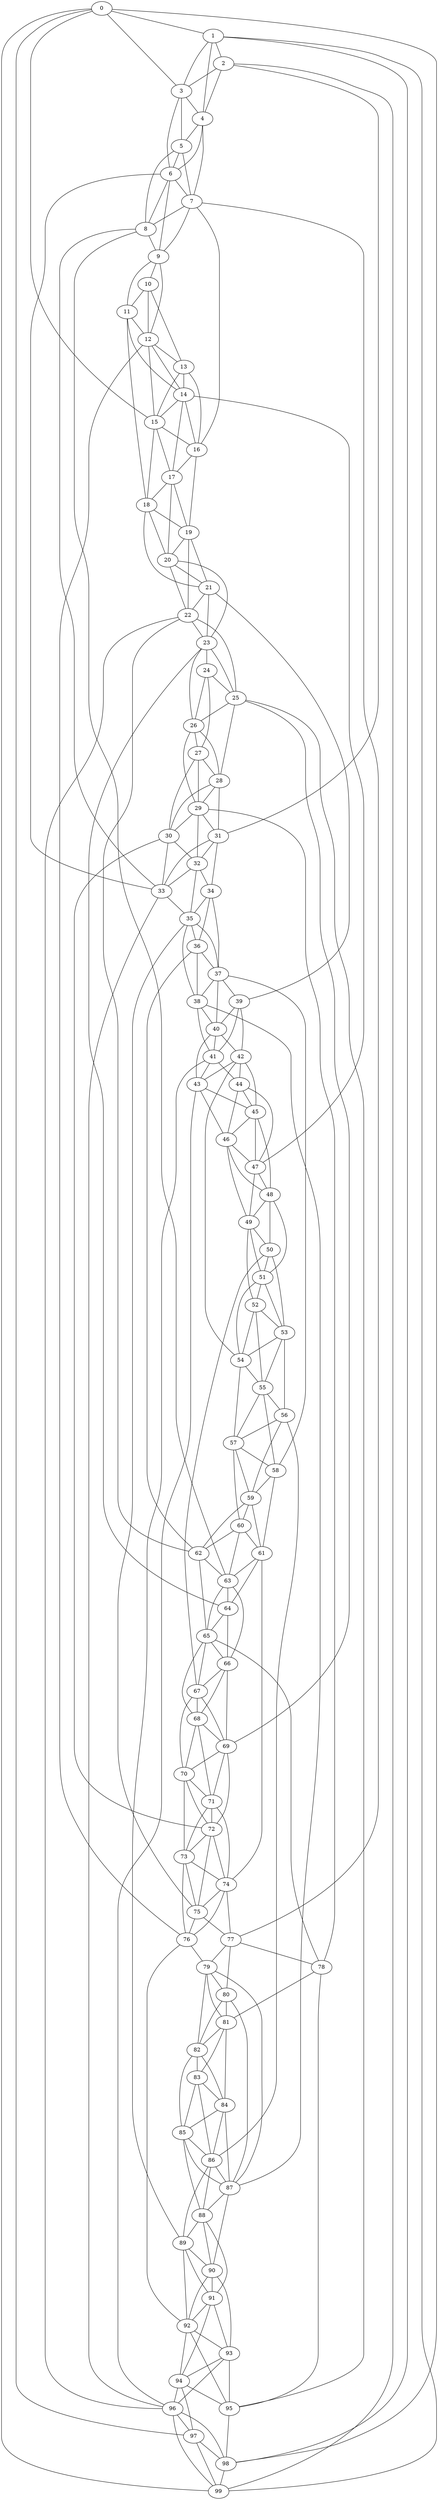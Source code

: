 strict graph "watts_strogatz_graph(100,6,0.1)" {
0;
1;
2;
3;
4;
5;
6;
7;
8;
9;
10;
11;
12;
13;
14;
15;
16;
17;
18;
19;
20;
21;
22;
23;
24;
25;
26;
27;
28;
29;
30;
31;
32;
33;
34;
35;
36;
37;
38;
39;
40;
41;
42;
43;
44;
45;
46;
47;
48;
49;
50;
51;
52;
53;
54;
55;
56;
57;
58;
59;
60;
61;
62;
63;
64;
65;
66;
67;
68;
69;
70;
71;
72;
73;
74;
75;
76;
77;
78;
79;
80;
81;
82;
83;
84;
85;
86;
87;
88;
89;
90;
91;
92;
93;
94;
95;
96;
97;
98;
99;
0 -- 1  [is_available=True, prob="1.0"];
0 -- 3  [is_available=True, prob="0.853944926882"];
0 -- 97  [is_available=True, prob="0.440498043061"];
0 -- 98  [is_available=True, prob="0.281942232289"];
0 -- 15  [is_available=True, prob="1.0"];
0 -- 99  [is_available=True, prob="0.893796676298"];
1 -- 2  [is_available=True, prob="0.0298680660021"];
1 -- 99  [is_available=True, prob="0.125191771333"];
1 -- 4  [is_available=True, prob="0.386952356334"];
1 -- 98  [is_available=True, prob="1.0"];
1 -- 3  [is_available=True, prob="1.0"];
2 -- 3  [is_available=True, prob="1.0"];
2 -- 4  [is_available=True, prob="1.0"];
2 -- 99  [is_available=True, prob="0.565817471497"];
2 -- 31  [is_available=True, prob="0.873421406837"];
3 -- 4  [is_available=True, prob="0.529250070528"];
3 -- 5  [is_available=True, prob="0.577806635548"];
3 -- 6  [is_available=True, prob="0.340727498196"];
4 -- 5  [is_available=True, prob="0.940620929065"];
4 -- 6  [is_available=True, prob="0.965499908324"];
4 -- 7  [is_available=True, prob="0.194906021534"];
5 -- 6  [is_available=True, prob="0.970506024848"];
5 -- 7  [is_available=True, prob="1.0"];
5 -- 8  [is_available=True, prob="0.811092230072"];
6 -- 33  [is_available=True, prob="0.642038855596"];
6 -- 7  [is_available=True, prob="1.0"];
6 -- 8  [is_available=True, prob="0.130946668858"];
6 -- 9  [is_available=True, prob="0.730143183277"];
7 -- 8  [is_available=True, prob="0.653959262382"];
7 -- 9  [is_available=True, prob="1.0"];
7 -- 77  [is_available=True, prob="0.508424183859"];
7 -- 16  [is_available=True, prob="1.0"];
8 -- 33  [is_available=True, prob="0.0452326441114"];
8 -- 9  [is_available=True, prob="0.575003900179"];
8 -- 63  [is_available=True, prob="0.399196564365"];
9 -- 10  [is_available=True, prob="1.0"];
9 -- 11  [is_available=True, prob="0.568363219626"];
9 -- 12  [is_available=True, prob="1.0"];
10 -- 11  [is_available=True, prob="1.0"];
10 -- 12  [is_available=True, prob="0.396058797973"];
10 -- 13  [is_available=True, prob="0.668286834037"];
11 -- 12  [is_available=True, prob="0.178699437972"];
11 -- 14  [is_available=True, prob="0.594991983613"];
11 -- 18  [is_available=True, prob="0.924805604348"];
12 -- 76  [is_available=True, prob="0.826167952226"];
12 -- 13  [is_available=True, prob="0.0280831816967"];
12 -- 14  [is_available=True, prob="0.551032542525"];
12 -- 15  [is_available=True, prob="1.0"];
13 -- 14  [is_available=True, prob="0.493744291482"];
13 -- 15  [is_available=True, prob="0.655690666521"];
13 -- 16  [is_available=True, prob="0.790849458583"];
14 -- 15  [is_available=True, prob="1.0"];
14 -- 16  [is_available=True, prob="0.441479406266"];
14 -- 17  [is_available=True, prob="0.297887953573"];
14 -- 47  [is_available=True, prob="0.826644852848"];
15 -- 16  [is_available=True, prob="1.0"];
15 -- 17  [is_available=True, prob="1.0"];
15 -- 18  [is_available=True, prob="1.0"];
16 -- 17  [is_available=True, prob="1.0"];
16 -- 19  [is_available=True, prob="0.702788592184"];
17 -- 18  [is_available=True, prob="0.0903925888847"];
17 -- 19  [is_available=True, prob="0.135959003485"];
17 -- 20  [is_available=True, prob="1.0"];
18 -- 19  [is_available=True, prob="0.49337131567"];
18 -- 20  [is_available=True, prob="0.378779745948"];
18 -- 21  [is_available=True, prob="1.0"];
19 -- 20  [is_available=True, prob="1.0"];
19 -- 21  [is_available=True, prob="1.0"];
19 -- 22  [is_available=True, prob="1.0"];
20 -- 21  [is_available=True, prob="0.124544710556"];
20 -- 22  [is_available=True, prob="0.638668408204"];
20 -- 23  [is_available=True, prob="0.28339018985"];
21 -- 39  [is_available=True, prob="0.217461442194"];
21 -- 22  [is_available=True, prob="0.788428533047"];
21 -- 23  [is_available=True, prob="1.0"];
22 -- 96  [is_available=True, prob="0.542325611156"];
22 -- 23  [is_available=True, prob="0.789023801282"];
22 -- 25  [is_available=True, prob="0.503187559641"];
22 -- 62  [is_available=True, prob="0.126959130616"];
23 -- 64  [is_available=True, prob="0.504056950527"];
23 -- 24  [is_available=True, prob="0.391802866549"];
23 -- 25  [is_available=True, prob="1.0"];
23 -- 26  [is_available=True, prob="1.0"];
24 -- 25  [is_available=True, prob="1.0"];
24 -- 26  [is_available=True, prob="0.665956271712"];
24 -- 27  [is_available=True, prob="1.0"];
25 -- 69  [is_available=True, prob="1.0"];
25 -- 26  [is_available=True, prob="0.0563058277635"];
25 -- 28  [is_available=True, prob="0.25580043367"];
25 -- 95  [is_available=True, prob="0.6365490938"];
26 -- 27  [is_available=True, prob="1.0"];
26 -- 28  [is_available=True, prob="0.700831549448"];
26 -- 29  [is_available=True, prob="1.0"];
27 -- 28  [is_available=True, prob="1.0"];
27 -- 29  [is_available=True, prob="0.326588877198"];
27 -- 30  [is_available=True, prob="1.0"];
28 -- 29  [is_available=True, prob="0.341598144298"];
28 -- 30  [is_available=True, prob="1.0"];
28 -- 31  [is_available=True, prob="0.507914626494"];
29 -- 32  [is_available=True, prob="0.4933855352"];
29 -- 78  [is_available=True, prob="0.960392551592"];
29 -- 30  [is_available=True, prob="0.867363523111"];
29 -- 31  [is_available=True, prob="0.425748477021"];
30 -- 32  [is_available=True, prob="0.839205717569"];
30 -- 33  [is_available=True, prob="1.0"];
30 -- 72  [is_available=True, prob="0.678720838507"];
31 -- 32  [is_available=True, prob="0.396144439991"];
31 -- 33  [is_available=True, prob="1.0"];
31 -- 34  [is_available=True, prob="0.947362010962"];
32 -- 33  [is_available=True, prob="0.680568186652"];
32 -- 34  [is_available=True, prob="0.213541215774"];
32 -- 35  [is_available=True, prob="1.0"];
33 -- 96  [is_available=True, prob="0.773370370353"];
33 -- 35  [is_available=True, prob="0.382146742614"];
34 -- 35  [is_available=True, prob="0.658842947594"];
34 -- 36  [is_available=True, prob="0.519065401477"];
34 -- 37  [is_available=True, prob="0.568834968198"];
35 -- 36  [is_available=True, prob="0.0906217439693"];
35 -- 37  [is_available=True, prob="0.766704468975"];
35 -- 38  [is_available=True, prob="0.175507384955"];
35 -- 75  [is_available=True, prob="1.0"];
36 -- 37  [is_available=True, prob="0.965852292426"];
36 -- 38  [is_available=True, prob="1.0"];
36 -- 62  [is_available=True, prob="0.709203331998"];
37 -- 38  [is_available=True, prob="0.85873972709"];
37 -- 39  [is_available=True, prob="0.0878024889562"];
37 -- 40  [is_available=True, prob="0.934484420499"];
37 -- 58  [is_available=True, prob="1.0"];
38 -- 40  [is_available=True, prob="0.798355806781"];
38 -- 41  [is_available=True, prob="1.0"];
38 -- 87  [is_available=True, prob="0.35427781364"];
39 -- 40  [is_available=True, prob="0.413964141065"];
39 -- 41  [is_available=True, prob="0.450631234949"];
39 -- 42  [is_available=True, prob="0.635447262466"];
40 -- 41  [is_available=True, prob="0.51286786905"];
40 -- 42  [is_available=True, prob="1.0"];
40 -- 43  [is_available=True, prob="0.0634958114812"];
41 -- 43  [is_available=True, prob="0.107914890146"];
41 -- 44  [is_available=True, prob="0.881659811274"];
41 -- 89  [is_available=True, prob="1.0"];
42 -- 43  [is_available=True, prob="1.0"];
42 -- 44  [is_available=True, prob="0.406066515563"];
42 -- 45  [is_available=True, prob="0.279400224262"];
42 -- 54  [is_available=True, prob="0.238185056716"];
43 -- 96  [is_available=True, prob="0.239463329531"];
43 -- 45  [is_available=True, prob="0.593883472757"];
43 -- 46  [is_available=True, prob="0.340736253752"];
44 -- 45  [is_available=True, prob="0.0904396029643"];
44 -- 46  [is_available=True, prob="0.815266064562"];
44 -- 47  [is_available=True, prob="0.362111365094"];
45 -- 46  [is_available=True, prob="0.833021916151"];
45 -- 47  [is_available=True, prob="0.32012062046"];
45 -- 48  [is_available=True, prob="0.150561346061"];
46 -- 47  [is_available=True, prob="0.795935177675"];
46 -- 48  [is_available=True, prob="1.0"];
46 -- 49  [is_available=True, prob="0.260858649202"];
47 -- 48  [is_available=True, prob="0.624686729449"];
47 -- 49  [is_available=True, prob="0.00645455954154"];
48 -- 49  [is_available=True, prob="0.122938710588"];
48 -- 50  [is_available=True, prob="0.418091143999"];
48 -- 51  [is_available=True, prob="0.91553633574"];
49 -- 50  [is_available=True, prob="0.860800458419"];
49 -- 51  [is_available=True, prob="0.665731029928"];
49 -- 52  [is_available=True, prob="1.0"];
50 -- 67  [is_available=True, prob="0.144722503404"];
50 -- 51  [is_available=True, prob="0.334315356095"];
50 -- 53  [is_available=True, prob="0.514579166362"];
51 -- 52  [is_available=True, prob="0.980511785632"];
51 -- 53  [is_available=True, prob="0.882068065325"];
51 -- 54  [is_available=True, prob="0.434507950274"];
52 -- 53  [is_available=True, prob="0.181254123039"];
52 -- 54  [is_available=True, prob="0.673069464166"];
52 -- 55  [is_available=True, prob="0.873533468426"];
53 -- 54  [is_available=True, prob="1.0"];
53 -- 55  [is_available=True, prob="0.938031058276"];
53 -- 56  [is_available=True, prob="0.185600125292"];
54 -- 55  [is_available=True, prob="1.0"];
54 -- 57  [is_available=True, prob="1.0"];
55 -- 56  [is_available=True, prob="0.892210353339"];
55 -- 57  [is_available=True, prob="0.706254812424"];
55 -- 58  [is_available=True, prob="1.0"];
56 -- 86  [is_available=True, prob="0.209871418937"];
56 -- 57  [is_available=True, prob="0.490905884835"];
56 -- 59  [is_available=True, prob="0.0181840174554"];
57 -- 58  [is_available=True, prob="0.955169000353"];
57 -- 59  [is_available=True, prob="1.0"];
57 -- 60  [is_available=True, prob="0.804521145445"];
58 -- 59  [is_available=True, prob="1.0"];
58 -- 61  [is_available=True, prob="0.222457625796"];
59 -- 60  [is_available=True, prob="0.938371914986"];
59 -- 61  [is_available=True, prob="1.0"];
59 -- 62  [is_available=True, prob="1.0"];
60 -- 61  [is_available=True, prob="0.713339544616"];
60 -- 62  [is_available=True, prob="1.0"];
60 -- 63  [is_available=True, prob="0.0091291870208"];
61 -- 64  [is_available=True, prob="0.0903882015276"];
61 -- 74  [is_available=True, prob="1.0"];
61 -- 63  [is_available=True, prob="0.696136943974"];
62 -- 65  [is_available=True, prob="1.0"];
62 -- 63  [is_available=True, prob="0.15255544387"];
63 -- 64  [is_available=True, prob="0.956314210006"];
63 -- 65  [is_available=True, prob="0.705349233238"];
63 -- 66  [is_available=True, prob="0.942475066985"];
64 -- 65  [is_available=True, prob="0.23549058705"];
64 -- 66  [is_available=True, prob="1.0"];
65 -- 66  [is_available=True, prob="0.408286892841"];
65 -- 67  [is_available=True, prob="0.665039884161"];
65 -- 68  [is_available=True, prob="0.915704818808"];
65 -- 78  [is_available=True, prob="0.409218318375"];
66 -- 67  [is_available=True, prob="0.166638634312"];
66 -- 68  [is_available=True, prob="1.0"];
66 -- 69  [is_available=True, prob="0.517319006318"];
67 -- 68  [is_available=True, prob="0.0159918296118"];
67 -- 69  [is_available=True, prob="0.665484285286"];
67 -- 70  [is_available=True, prob="0.0310087491893"];
68 -- 69  [is_available=True, prob="0.743197022929"];
68 -- 70  [is_available=True, prob="1.0"];
68 -- 71  [is_available=True, prob="0.459077330505"];
69 -- 70  [is_available=True, prob="1.0"];
69 -- 71  [is_available=True, prob="0.404905689532"];
69 -- 72  [is_available=True, prob="0.979144679044"];
70 -- 71  [is_available=True, prob="0.918021222127"];
70 -- 72  [is_available=True, prob="0.324682587093"];
70 -- 73  [is_available=True, prob="1.0"];
71 -- 72  [is_available=True, prob="0.517655582044"];
71 -- 73  [is_available=True, prob="0.716479680654"];
71 -- 74  [is_available=True, prob="0.0552422395376"];
72 -- 73  [is_available=True, prob="0.953137592771"];
72 -- 74  [is_available=True, prob="0.470916757942"];
72 -- 75  [is_available=True, prob="0.0948740229831"];
73 -- 74  [is_available=True, prob="0.186549599284"];
73 -- 75  [is_available=True, prob="1.0"];
73 -- 76  [is_available=True, prob="0.0853952096183"];
74 -- 75  [is_available=True, prob="0.393563558218"];
74 -- 76  [is_available=True, prob="0.0555170961731"];
74 -- 77  [is_available=True, prob="0.723864380019"];
75 -- 76  [is_available=True, prob="0.967634511907"];
75 -- 77  [is_available=True, prob="1.0"];
76 -- 79  [is_available=True, prob="0.935331071721"];
76 -- 92  [is_available=True, prob="0.293425254003"];
77 -- 78  [is_available=True, prob="0.676164743461"];
77 -- 79  [is_available=True, prob="1.0"];
77 -- 80  [is_available=True, prob="0.956103693461"];
78 -- 81  [is_available=True, prob="0.602366784535"];
78 -- 95  [is_available=True, prob="0.182768166246"];
79 -- 80  [is_available=True, prob="0.631401216934"];
79 -- 81  [is_available=True, prob="0.783143098798"];
79 -- 82  [is_available=True, prob="1.0"];
79 -- 87  [is_available=True, prob="1.0"];
80 -- 81  [is_available=True, prob="1.0"];
80 -- 82  [is_available=True, prob="0.975902244635"];
80 -- 87  [is_available=True, prob="0.507719050645"];
81 -- 82  [is_available=True, prob="1.0"];
81 -- 83  [is_available=True, prob="0.531925346918"];
81 -- 84  [is_available=True, prob="0.985419313298"];
82 -- 83  [is_available=True, prob="0.117237047055"];
82 -- 84  [is_available=True, prob="0.99256815242"];
82 -- 85  [is_available=True, prob="0.0125003164907"];
83 -- 84  [is_available=True, prob="0.195339599519"];
83 -- 85  [is_available=True, prob="1.0"];
83 -- 86  [is_available=True, prob="0.737524844397"];
84 -- 85  [is_available=True, prob="0.0144653739067"];
84 -- 86  [is_available=True, prob="0.609334464441"];
84 -- 87  [is_available=True, prob="0.241343054962"];
85 -- 86  [is_available=True, prob="1.0"];
85 -- 87  [is_available=True, prob="0.453183739777"];
85 -- 88  [is_available=True, prob="1.0"];
86 -- 87  [is_available=True, prob="0.515564324013"];
86 -- 88  [is_available=True, prob="0.59716210563"];
86 -- 89  [is_available=True, prob="0.676983412877"];
87 -- 88  [is_available=True, prob="0.25908799169"];
87 -- 90  [is_available=True, prob="0.981587759805"];
88 -- 89  [is_available=True, prob="0.499293767063"];
88 -- 90  [is_available=True, prob="0.353663542126"];
88 -- 91  [is_available=True, prob="0.170594882319"];
89 -- 90  [is_available=True, prob="0.672617236938"];
89 -- 91  [is_available=True, prob="0.333563013456"];
89 -- 92  [is_available=True, prob="0.726391001463"];
90 -- 91  [is_available=True, prob="1.0"];
90 -- 92  [is_available=True, prob="0.324362623413"];
90 -- 93  [is_available=True, prob="1.0"];
91 -- 92  [is_available=True, prob="1.0"];
91 -- 93  [is_available=True, prob="0.435843941716"];
91 -- 94  [is_available=True, prob="0.408634625755"];
92 -- 93  [is_available=True, prob="0.644965834771"];
92 -- 94  [is_available=True, prob="0.383887674618"];
92 -- 95  [is_available=True, prob="0.908995333134"];
93 -- 96  [is_available=True, prob="0.698352810093"];
93 -- 94  [is_available=True, prob="0.741196276687"];
93 -- 95  [is_available=True, prob="0.0912529983102"];
94 -- 96  [is_available=True, prob="0.493688567083"];
94 -- 97  [is_available=True, prob="0.920791623489"];
94 -- 95  [is_available=True, prob="1.0"];
95 -- 98  [is_available=True, prob="0.948928159201"];
96 -- 97  [is_available=True, prob="0.706085271594"];
96 -- 98  [is_available=True, prob="0.341796441954"];
96 -- 99  [is_available=True, prob="0.197418922995"];
97 -- 98  [is_available=True, prob="0.25620145521"];
97 -- 99  [is_available=True, prob="0.635003137698"];
98 -- 99  [is_available=True, prob="0.608117040698"];
}
